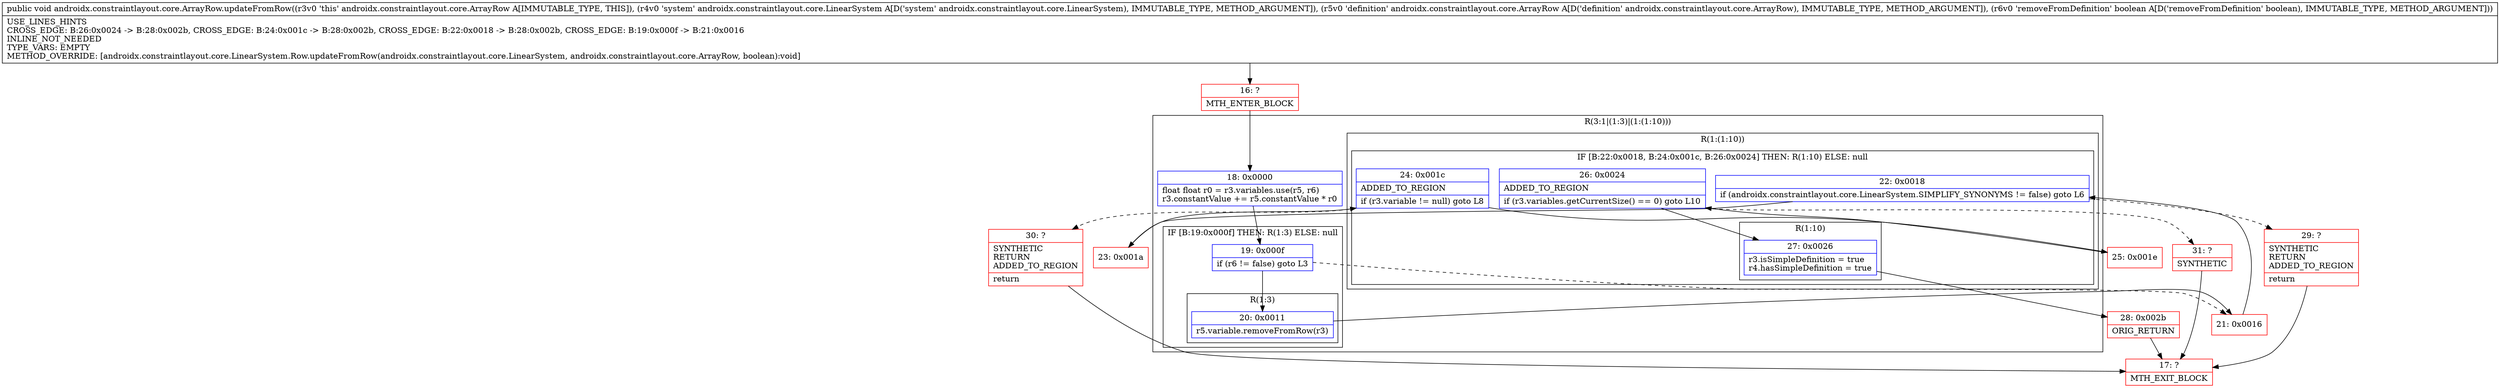 digraph "CFG forandroidx.constraintlayout.core.ArrayRow.updateFromRow(Landroidx\/constraintlayout\/core\/LinearSystem;Landroidx\/constraintlayout\/core\/ArrayRow;Z)V" {
subgraph cluster_Region_1405471541 {
label = "R(3:1|(1:3)|(1:(1:10)))";
node [shape=record,color=blue];
Node_18 [shape=record,label="{18\:\ 0x0000|float float r0 = r3.variables.use(r5, r6)\lr3.constantValue += r5.constantValue * r0\l}"];
subgraph cluster_IfRegion_39622832 {
label = "IF [B:19:0x000f] THEN: R(1:3) ELSE: null";
node [shape=record,color=blue];
Node_19 [shape=record,label="{19\:\ 0x000f|if (r6 != false) goto L3\l}"];
subgraph cluster_Region_1077715193 {
label = "R(1:3)";
node [shape=record,color=blue];
Node_20 [shape=record,label="{20\:\ 0x0011|r5.variable.removeFromRow(r3)\l}"];
}
}
subgraph cluster_Region_547519957 {
label = "R(1:(1:10))";
node [shape=record,color=blue];
subgraph cluster_IfRegion_1650299898 {
label = "IF [B:22:0x0018, B:24:0x001c, B:26:0x0024] THEN: R(1:10) ELSE: null";
node [shape=record,color=blue];
Node_22 [shape=record,label="{22\:\ 0x0018|if (androidx.constraintlayout.core.LinearSystem.SIMPLIFY_SYNONYMS != false) goto L6\l}"];
Node_24 [shape=record,label="{24\:\ 0x001c|ADDED_TO_REGION\l|if (r3.variable != null) goto L8\l}"];
Node_26 [shape=record,label="{26\:\ 0x0024|ADDED_TO_REGION\l|if (r3.variables.getCurrentSize() == 0) goto L10\l}"];
subgraph cluster_Region_77729305 {
label = "R(1:10)";
node [shape=record,color=blue];
Node_27 [shape=record,label="{27\:\ 0x0026|r3.isSimpleDefinition = true\lr4.hasSimpleDefinition = true\l}"];
}
}
}
}
Node_16 [shape=record,color=red,label="{16\:\ ?|MTH_ENTER_BLOCK\l}"];
Node_21 [shape=record,color=red,label="{21\:\ 0x0016}"];
Node_23 [shape=record,color=red,label="{23\:\ 0x001a}"];
Node_25 [shape=record,color=red,label="{25\:\ 0x001e}"];
Node_28 [shape=record,color=red,label="{28\:\ 0x002b|ORIG_RETURN\l}"];
Node_17 [shape=record,color=red,label="{17\:\ ?|MTH_EXIT_BLOCK\l}"];
Node_31 [shape=record,color=red,label="{31\:\ ?|SYNTHETIC\l}"];
Node_30 [shape=record,color=red,label="{30\:\ ?|SYNTHETIC\lRETURN\lADDED_TO_REGION\l|return\l}"];
Node_29 [shape=record,color=red,label="{29\:\ ?|SYNTHETIC\lRETURN\lADDED_TO_REGION\l|return\l}"];
MethodNode[shape=record,label="{public void androidx.constraintlayout.core.ArrayRow.updateFromRow((r3v0 'this' androidx.constraintlayout.core.ArrayRow A[IMMUTABLE_TYPE, THIS]), (r4v0 'system' androidx.constraintlayout.core.LinearSystem A[D('system' androidx.constraintlayout.core.LinearSystem), IMMUTABLE_TYPE, METHOD_ARGUMENT]), (r5v0 'definition' androidx.constraintlayout.core.ArrayRow A[D('definition' androidx.constraintlayout.core.ArrayRow), IMMUTABLE_TYPE, METHOD_ARGUMENT]), (r6v0 'removeFromDefinition' boolean A[D('removeFromDefinition' boolean), IMMUTABLE_TYPE, METHOD_ARGUMENT]))  | USE_LINES_HINTS\lCROSS_EDGE: B:26:0x0024 \-\> B:28:0x002b, CROSS_EDGE: B:24:0x001c \-\> B:28:0x002b, CROSS_EDGE: B:22:0x0018 \-\> B:28:0x002b, CROSS_EDGE: B:19:0x000f \-\> B:21:0x0016\lINLINE_NOT_NEEDED\lTYPE_VARS: EMPTY\lMETHOD_OVERRIDE: [androidx.constraintlayout.core.LinearSystem.Row.updateFromRow(androidx.constraintlayout.core.LinearSystem, androidx.constraintlayout.core.ArrayRow, boolean):void]\l}"];
MethodNode -> Node_16;Node_18 -> Node_19;
Node_19 -> Node_20;
Node_19 -> Node_21[style=dashed];
Node_20 -> Node_21;
Node_22 -> Node_23;
Node_22 -> Node_29[style=dashed];
Node_24 -> Node_25;
Node_24 -> Node_30[style=dashed];
Node_26 -> Node_27;
Node_26 -> Node_31[style=dashed];
Node_27 -> Node_28;
Node_16 -> Node_18;
Node_21 -> Node_22;
Node_23 -> Node_24;
Node_25 -> Node_26;
Node_28 -> Node_17;
Node_31 -> Node_17;
Node_30 -> Node_17;
Node_29 -> Node_17;
}

